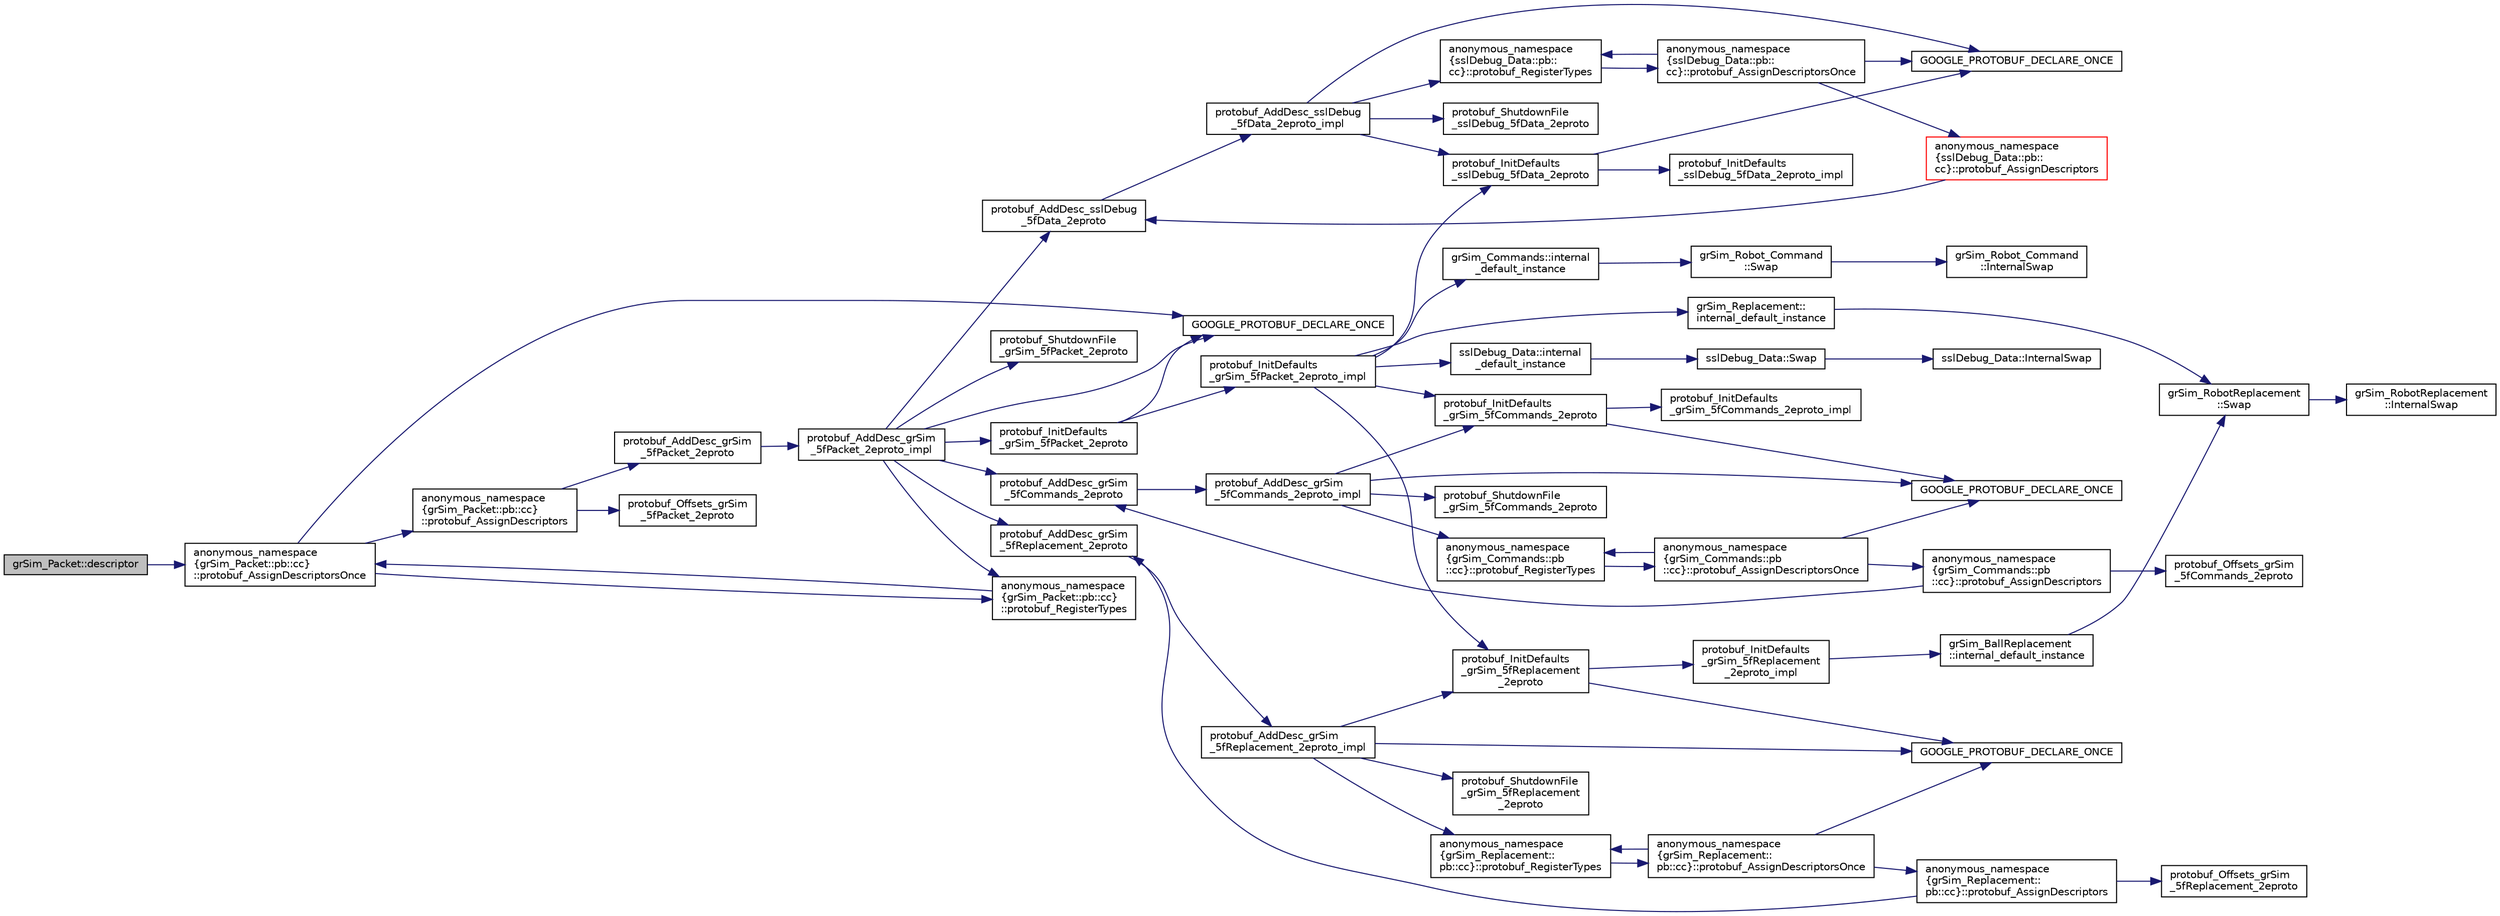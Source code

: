 digraph "grSim_Packet::descriptor"
{
 // INTERACTIVE_SVG=YES
  edge [fontname="Helvetica",fontsize="10",labelfontname="Helvetica",labelfontsize="10"];
  node [fontname="Helvetica",fontsize="10",shape=record];
  rankdir="LR";
  Node1 [label="grSim_Packet::descriptor",height=0.2,width=0.4,color="black", fillcolor="grey75", style="filled", fontcolor="black"];
  Node1 -> Node2 [color="midnightblue",fontsize="10",style="solid",fontname="Helvetica"];
  Node2 [label="anonymous_namespace\l\{grSim_Packet::pb::cc\}\l::protobuf_AssignDescriptorsOnce",height=0.2,width=0.4,color="black", fillcolor="white", style="filled",URL="$d9/dd5/namespaceanonymous__namespace_02gr_sim___packet_8pb_8cc_03.html#a383c60b49d4ba8523147f231b2b108ce"];
  Node2 -> Node3 [color="midnightblue",fontsize="10",style="solid",fontname="Helvetica"];
  Node3 [label="GOOGLE_PROTOBUF_DECLARE_ONCE",height=0.2,width=0.4,color="black", fillcolor="white", style="filled",URL="$d3/d11/gr_sim___packet_8pb_8cc.html#aa5eb45f12ec448d7221e9642261d487f"];
  Node2 -> Node4 [color="midnightblue",fontsize="10",style="solid",fontname="Helvetica"];
  Node4 [label="anonymous_namespace\l\{grSim_Packet::pb::cc\}\l::protobuf_AssignDescriptors",height=0.2,width=0.4,color="black", fillcolor="white", style="filled",URL="$d9/dd5/namespaceanonymous__namespace_02gr_sim___packet_8pb_8cc_03.html#ad63c2c0d36024e2675f43e5ccd16a8e9"];
  Node4 -> Node5 [color="midnightblue",fontsize="10",style="solid",fontname="Helvetica"];
  Node5 [label="protobuf_AddDesc_grSim\l_5fPacket_2eproto",height=0.2,width=0.4,color="black", fillcolor="white", style="filled",URL="$d3/d11/gr_sim___packet_8pb_8cc.html#acdb4c3d5c9e85db3a3c1c00d12185091"];
  Node5 -> Node6 [color="midnightblue",fontsize="10",style="solid",fontname="Helvetica"];
  Node6 [label="protobuf_AddDesc_grSim\l_5fPacket_2eproto_impl",height=0.2,width=0.4,color="black", fillcolor="white", style="filled",URL="$d3/d11/gr_sim___packet_8pb_8cc.html#a8d4a2af5cc390cd356537cc8c985fb84"];
  Node6 -> Node3 [color="midnightblue",fontsize="10",style="solid",fontname="Helvetica"];
  Node6 -> Node7 [color="midnightblue",fontsize="10",style="solid",fontname="Helvetica"];
  Node7 [label="protobuf_AddDesc_grSim\l_5fCommands_2eproto",height=0.2,width=0.4,color="black", fillcolor="white", style="filled",URL="$dc/d7f/gr_sim___commands_8pb_8cc.html#ac56e60ad0bb74c2cc15c499e4e6e996c"];
  Node7 -> Node8 [color="midnightblue",fontsize="10",style="solid",fontname="Helvetica"];
  Node8 [label="protobuf_AddDesc_grSim\l_5fCommands_2eproto_impl",height=0.2,width=0.4,color="black", fillcolor="white", style="filled",URL="$dc/d7f/gr_sim___commands_8pb_8cc.html#af6acf57b929688f08994a95511cc02ab"];
  Node8 -> Node9 [color="midnightblue",fontsize="10",style="solid",fontname="Helvetica"];
  Node9 [label="GOOGLE_PROTOBUF_DECLARE_ONCE",height=0.2,width=0.4,color="black", fillcolor="white", style="filled",URL="$dc/d7f/gr_sim___commands_8pb_8cc.html#a1d3ccec64057afcccc8385041a5b5df7"];
  Node8 -> Node10 [color="midnightblue",fontsize="10",style="solid",fontname="Helvetica"];
  Node10 [label="protobuf_InitDefaults\l_grSim_5fCommands_2eproto",height=0.2,width=0.4,color="black", fillcolor="white", style="filled",URL="$dc/d7f/gr_sim___commands_8pb_8cc.html#a2f7dca3b7b526e3d2806f08457d45345"];
  Node10 -> Node9 [color="midnightblue",fontsize="10",style="solid",fontname="Helvetica"];
  Node10 -> Node11 [color="midnightblue",fontsize="10",style="solid",fontname="Helvetica"];
  Node11 [label="protobuf_InitDefaults\l_grSim_5fCommands_2eproto_impl",height=0.2,width=0.4,color="black", fillcolor="white", style="filled",URL="$dc/d7f/gr_sim___commands_8pb_8cc.html#a77c7a50cc00a4980dd12286d5065de88"];
  Node8 -> Node12 [color="midnightblue",fontsize="10",style="solid",fontname="Helvetica"];
  Node12 [label="anonymous_namespace\l\{grSim_Commands::pb\l::cc\}::protobuf_RegisterTypes",height=0.2,width=0.4,color="black", fillcolor="white", style="filled",URL="$da/d46/namespaceanonymous__namespace_02gr_sim___commands_8pb_8cc_03.html#a3671bf75849e521b101f307b9e82e46d"];
  Node12 -> Node13 [color="midnightblue",fontsize="10",style="solid",fontname="Helvetica"];
  Node13 [label="anonymous_namespace\l\{grSim_Commands::pb\l::cc\}::protobuf_AssignDescriptorsOnce",height=0.2,width=0.4,color="black", fillcolor="white", style="filled",URL="$da/d46/namespaceanonymous__namespace_02gr_sim___commands_8pb_8cc_03.html#aaf535c69bbbb54a2103edc2d2234adb7"];
  Node13 -> Node9 [color="midnightblue",fontsize="10",style="solid",fontname="Helvetica"];
  Node13 -> Node14 [color="midnightblue",fontsize="10",style="solid",fontname="Helvetica"];
  Node14 [label="anonymous_namespace\l\{grSim_Commands::pb\l::cc\}::protobuf_AssignDescriptors",height=0.2,width=0.4,color="black", fillcolor="white", style="filled",URL="$da/d46/namespaceanonymous__namespace_02gr_sim___commands_8pb_8cc_03.html#a9dc55c0952a3550a48904ac16b95c7aa"];
  Node14 -> Node7 [color="midnightblue",fontsize="10",style="solid",fontname="Helvetica"];
  Node14 -> Node15 [color="midnightblue",fontsize="10",style="solid",fontname="Helvetica"];
  Node15 [label="protobuf_Offsets_grSim\l_5fCommands_2eproto",height=0.2,width=0.4,color="black", fillcolor="white", style="filled",URL="$dc/d7f/gr_sim___commands_8pb_8cc.html#a7024acfc4711de6ad8245bb92e4f3137"];
  Node13 -> Node12 [color="midnightblue",fontsize="10",style="solid",fontname="Helvetica"];
  Node8 -> Node16 [color="midnightblue",fontsize="10",style="solid",fontname="Helvetica"];
  Node16 [label="protobuf_ShutdownFile\l_grSim_5fCommands_2eproto",height=0.2,width=0.4,color="black", fillcolor="white", style="filled",URL="$dc/d7f/gr_sim___commands_8pb_8cc.html#a8aa7b603907edafe6e4ec382b96eb854"];
  Node6 -> Node17 [color="midnightblue",fontsize="10",style="solid",fontname="Helvetica"];
  Node17 [label="protobuf_AddDesc_grSim\l_5fReplacement_2eproto",height=0.2,width=0.4,color="black", fillcolor="white", style="filled",URL="$d5/d9f/gr_sim___replacement_8pb_8cc.html#a9ac32e27f85f830ef01942ad673705b7"];
  Node17 -> Node18 [color="midnightblue",fontsize="10",style="solid",fontname="Helvetica"];
  Node18 [label="protobuf_AddDesc_grSim\l_5fReplacement_2eproto_impl",height=0.2,width=0.4,color="black", fillcolor="white", style="filled",URL="$d5/d9f/gr_sim___replacement_8pb_8cc.html#a9943fe9486a4d530f39a4fb63d43ec05"];
  Node18 -> Node19 [color="midnightblue",fontsize="10",style="solid",fontname="Helvetica"];
  Node19 [label="GOOGLE_PROTOBUF_DECLARE_ONCE",height=0.2,width=0.4,color="black", fillcolor="white", style="filled",URL="$d5/d9f/gr_sim___replacement_8pb_8cc.html#ab3f7cea136644b490ce480f734b0fb54"];
  Node18 -> Node20 [color="midnightblue",fontsize="10",style="solid",fontname="Helvetica"];
  Node20 [label="protobuf_InitDefaults\l_grSim_5fReplacement\l_2eproto",height=0.2,width=0.4,color="black", fillcolor="white", style="filled",URL="$d5/d9f/gr_sim___replacement_8pb_8cc.html#a1aa297f1fda5abc2ecd022372381811c"];
  Node20 -> Node19 [color="midnightblue",fontsize="10",style="solid",fontname="Helvetica"];
  Node20 -> Node21 [color="midnightblue",fontsize="10",style="solid",fontname="Helvetica"];
  Node21 [label="protobuf_InitDefaults\l_grSim_5fReplacement\l_2eproto_impl",height=0.2,width=0.4,color="black", fillcolor="white", style="filled",URL="$d5/d9f/gr_sim___replacement_8pb_8cc.html#a71a77741fa159d1aa6a82bbd246a85be"];
  Node21 -> Node22 [color="midnightblue",fontsize="10",style="solid",fontname="Helvetica"];
  Node22 [label="grSim_BallReplacement\l::internal_default_instance",height=0.2,width=0.4,color="black", fillcolor="white", style="filled",URL="$d2/db1/classgr_sim___ball_replacement.html#aa8563d85634520324f3b5f9f8791d381"];
  Node22 -> Node23 [color="midnightblue",fontsize="10",style="solid",fontname="Helvetica"];
  Node23 [label="grSim_RobotReplacement\l::Swap",height=0.2,width=0.4,color="black", fillcolor="white", style="filled",URL="$d5/da8/classgr_sim___robot_replacement.html#abd95074604ac37e6efea260e8a420dc1"];
  Node23 -> Node24 [color="midnightblue",fontsize="10",style="solid",fontname="Helvetica"];
  Node24 [label="grSim_RobotReplacement\l::InternalSwap",height=0.2,width=0.4,color="black", fillcolor="white", style="filled",URL="$d5/da8/classgr_sim___robot_replacement.html#a2965b7738fd7b8b18b3bc4fb90972e17"];
  Node18 -> Node25 [color="midnightblue",fontsize="10",style="solid",fontname="Helvetica"];
  Node25 [label="anonymous_namespace\l\{grSim_Replacement::\lpb::cc\}::protobuf_RegisterTypes",height=0.2,width=0.4,color="black", fillcolor="white", style="filled",URL="$db/d08/namespaceanonymous__namespace_02gr_sim___replacement_8pb_8cc_03.html#a19b9ced7bf06c8a224d376667f0e1349"];
  Node25 -> Node26 [color="midnightblue",fontsize="10",style="solid",fontname="Helvetica"];
  Node26 [label="anonymous_namespace\l\{grSim_Replacement::\lpb::cc\}::protobuf_AssignDescriptorsOnce",height=0.2,width=0.4,color="black", fillcolor="white", style="filled",URL="$db/d08/namespaceanonymous__namespace_02gr_sim___replacement_8pb_8cc_03.html#a576f29e25c059eb146f297d47445eb4f"];
  Node26 -> Node19 [color="midnightblue",fontsize="10",style="solid",fontname="Helvetica"];
  Node26 -> Node27 [color="midnightblue",fontsize="10",style="solid",fontname="Helvetica"];
  Node27 [label="anonymous_namespace\l\{grSim_Replacement::\lpb::cc\}::protobuf_AssignDescriptors",height=0.2,width=0.4,color="black", fillcolor="white", style="filled",URL="$db/d08/namespaceanonymous__namespace_02gr_sim___replacement_8pb_8cc_03.html#a4f7d9bb86f36592184eec96b7398c69c"];
  Node27 -> Node17 [color="midnightblue",fontsize="10",style="solid",fontname="Helvetica"];
  Node27 -> Node28 [color="midnightblue",fontsize="10",style="solid",fontname="Helvetica"];
  Node28 [label="protobuf_Offsets_grSim\l_5fReplacement_2eproto",height=0.2,width=0.4,color="black", fillcolor="white", style="filled",URL="$d5/d9f/gr_sim___replacement_8pb_8cc.html#adf1b45312b720314a075713c551909e3"];
  Node26 -> Node25 [color="midnightblue",fontsize="10",style="solid",fontname="Helvetica"];
  Node18 -> Node29 [color="midnightblue",fontsize="10",style="solid",fontname="Helvetica"];
  Node29 [label="protobuf_ShutdownFile\l_grSim_5fReplacement\l_2eproto",height=0.2,width=0.4,color="black", fillcolor="white", style="filled",URL="$d5/d9f/gr_sim___replacement_8pb_8cc.html#a495a36d90087973987ea2ddca30870c8"];
  Node6 -> Node30 [color="midnightblue",fontsize="10",style="solid",fontname="Helvetica"];
  Node30 [label="protobuf_AddDesc_sslDebug\l_5fData_2eproto",height=0.2,width=0.4,color="black", fillcolor="white", style="filled",URL="$de/d3d/ssl_debug___data_8pb_8cc.html#a223c276d17c49d4dec9d8f19d6049184"];
  Node30 -> Node31 [color="midnightblue",fontsize="10",style="solid",fontname="Helvetica"];
  Node31 [label="protobuf_AddDesc_sslDebug\l_5fData_2eproto_impl",height=0.2,width=0.4,color="black", fillcolor="white", style="filled",URL="$de/d3d/ssl_debug___data_8pb_8cc.html#a7d433a7120b244fca24637c8418c9d4b"];
  Node31 -> Node32 [color="midnightblue",fontsize="10",style="solid",fontname="Helvetica"];
  Node32 [label="GOOGLE_PROTOBUF_DECLARE_ONCE",height=0.2,width=0.4,color="black", fillcolor="white", style="filled",URL="$de/d3d/ssl_debug___data_8pb_8cc.html#adf2e32c6ade40588a9ca6241ec879775"];
  Node31 -> Node33 [color="midnightblue",fontsize="10",style="solid",fontname="Helvetica"];
  Node33 [label="protobuf_InitDefaults\l_sslDebug_5fData_2eproto",height=0.2,width=0.4,color="black", fillcolor="white", style="filled",URL="$de/d3d/ssl_debug___data_8pb_8cc.html#a0070070cfa76c070921a3fc2bc7c388b"];
  Node33 -> Node32 [color="midnightblue",fontsize="10",style="solid",fontname="Helvetica"];
  Node33 -> Node34 [color="midnightblue",fontsize="10",style="solid",fontname="Helvetica"];
  Node34 [label="protobuf_InitDefaults\l_sslDebug_5fData_2eproto_impl",height=0.2,width=0.4,color="black", fillcolor="white", style="filled",URL="$de/d3d/ssl_debug___data_8pb_8cc.html#a68c73c3d75dda6d2390f18d60cbb202a"];
  Node31 -> Node35 [color="midnightblue",fontsize="10",style="solid",fontname="Helvetica"];
  Node35 [label="anonymous_namespace\l\{sslDebug_Data::pb::\lcc\}::protobuf_RegisterTypes",height=0.2,width=0.4,color="black", fillcolor="white", style="filled",URL="$d5/d69/namespaceanonymous__namespace_02ssl_debug___data_8pb_8cc_03.html#a17c4b3f5dcf75931d5df0ce37b83d52d"];
  Node35 -> Node36 [color="midnightblue",fontsize="10",style="solid",fontname="Helvetica"];
  Node36 [label="anonymous_namespace\l\{sslDebug_Data::pb::\lcc\}::protobuf_AssignDescriptorsOnce",height=0.2,width=0.4,color="black", fillcolor="white", style="filled",URL="$d5/d69/namespaceanonymous__namespace_02ssl_debug___data_8pb_8cc_03.html#aa37bb98042183672b28f8fddda58b729"];
  Node36 -> Node32 [color="midnightblue",fontsize="10",style="solid",fontname="Helvetica"];
  Node36 -> Node37 [color="midnightblue",fontsize="10",style="solid",fontname="Helvetica"];
  Node37 [label="anonymous_namespace\l\{sslDebug_Data::pb::\lcc\}::protobuf_AssignDescriptors",height=0.2,width=0.4,color="red", fillcolor="white", style="filled",URL="$d5/d69/namespaceanonymous__namespace_02ssl_debug___data_8pb_8cc_03.html#ac904ef4479515b87f97fc4a523056c10"];
  Node37 -> Node30 [color="midnightblue",fontsize="10",style="solid",fontname="Helvetica"];
  Node36 -> Node35 [color="midnightblue",fontsize="10",style="solid",fontname="Helvetica"];
  Node31 -> Node38 [color="midnightblue",fontsize="10",style="solid",fontname="Helvetica"];
  Node38 [label="protobuf_ShutdownFile\l_sslDebug_5fData_2eproto",height=0.2,width=0.4,color="black", fillcolor="white", style="filled",URL="$de/d3d/ssl_debug___data_8pb_8cc.html#abb3946885d934911227c9c389f3a18f2"];
  Node6 -> Node39 [color="midnightblue",fontsize="10",style="solid",fontname="Helvetica"];
  Node39 [label="protobuf_InitDefaults\l_grSim_5fPacket_2eproto",height=0.2,width=0.4,color="black", fillcolor="white", style="filled",URL="$d3/d11/gr_sim___packet_8pb_8cc.html#aab0b8fa4bcae14fb8f8fac4395bd236d"];
  Node39 -> Node3 [color="midnightblue",fontsize="10",style="solid",fontname="Helvetica"];
  Node39 -> Node40 [color="midnightblue",fontsize="10",style="solid",fontname="Helvetica"];
  Node40 [label="protobuf_InitDefaults\l_grSim_5fPacket_2eproto_impl",height=0.2,width=0.4,color="black", fillcolor="white", style="filled",URL="$d3/d11/gr_sim___packet_8pb_8cc.html#aea7882998dc9801ca06f0c5b469db9c9"];
  Node40 -> Node41 [color="midnightblue",fontsize="10",style="solid",fontname="Helvetica"];
  Node41 [label="sslDebug_Data::internal\l_default_instance",height=0.2,width=0.4,color="black", fillcolor="white", style="filled",URL="$d4/d17/classssl_debug___data.html#a6c228149dad67debe9f7bb7ff372e455"];
  Node41 -> Node42 [color="midnightblue",fontsize="10",style="solid",fontname="Helvetica"];
  Node42 [label="sslDebug_Data::Swap",height=0.2,width=0.4,color="black", fillcolor="white", style="filled",URL="$d4/d17/classssl_debug___data.html#af803d7f7fe7f09ef001308777613478e"];
  Node42 -> Node43 [color="midnightblue",fontsize="10",style="solid",fontname="Helvetica"];
  Node43 [label="sslDebug_Data::InternalSwap",height=0.2,width=0.4,color="black", fillcolor="white", style="filled",URL="$d4/d17/classssl_debug___data.html#aaa637191c2ab15c4b8bfe78c6f9b098a"];
  Node40 -> Node44 [color="midnightblue",fontsize="10",style="solid",fontname="Helvetica"];
  Node44 [label="grSim_Commands::internal\l_default_instance",height=0.2,width=0.4,color="black", fillcolor="white", style="filled",URL="$d0/d13/classgr_sim___commands.html#a3098a0a4b94dd42c3be0f6b4bedbf663"];
  Node44 -> Node45 [color="midnightblue",fontsize="10",style="solid",fontname="Helvetica"];
  Node45 [label="grSim_Robot_Command\l::Swap",height=0.2,width=0.4,color="black", fillcolor="white", style="filled",URL="$d1/d68/classgr_sim___robot___command.html#a3308bdb23be31e83cb52dee2b25e000e"];
  Node45 -> Node46 [color="midnightblue",fontsize="10",style="solid",fontname="Helvetica"];
  Node46 [label="grSim_Robot_Command\l::InternalSwap",height=0.2,width=0.4,color="black", fillcolor="white", style="filled",URL="$d1/d68/classgr_sim___robot___command.html#a7b3aa15368c13307afb9bda35340540b"];
  Node40 -> Node47 [color="midnightblue",fontsize="10",style="solid",fontname="Helvetica"];
  Node47 [label="grSim_Replacement::\linternal_default_instance",height=0.2,width=0.4,color="black", fillcolor="white", style="filled",URL="$d0/de6/classgr_sim___replacement.html#a06c10c9606d45b42974d31bb43fcb204"];
  Node47 -> Node23 [color="midnightblue",fontsize="10",style="solid",fontname="Helvetica"];
  Node40 -> Node10 [color="midnightblue",fontsize="10",style="solid",fontname="Helvetica"];
  Node40 -> Node20 [color="midnightblue",fontsize="10",style="solid",fontname="Helvetica"];
  Node40 -> Node33 [color="midnightblue",fontsize="10",style="solid",fontname="Helvetica"];
  Node6 -> Node48 [color="midnightblue",fontsize="10",style="solid",fontname="Helvetica"];
  Node48 [label="anonymous_namespace\l\{grSim_Packet::pb::cc\}\l::protobuf_RegisterTypes",height=0.2,width=0.4,color="black", fillcolor="white", style="filled",URL="$d9/dd5/namespaceanonymous__namespace_02gr_sim___packet_8pb_8cc_03.html#af633f7fcc16c745364cc6308d0da95f0"];
  Node48 -> Node2 [color="midnightblue",fontsize="10",style="solid",fontname="Helvetica"];
  Node6 -> Node49 [color="midnightblue",fontsize="10",style="solid",fontname="Helvetica"];
  Node49 [label="protobuf_ShutdownFile\l_grSim_5fPacket_2eproto",height=0.2,width=0.4,color="black", fillcolor="white", style="filled",URL="$d3/d11/gr_sim___packet_8pb_8cc.html#afc05d3295923295946b66245d015ef77"];
  Node4 -> Node50 [color="midnightblue",fontsize="10",style="solid",fontname="Helvetica"];
  Node50 [label="protobuf_Offsets_grSim\l_5fPacket_2eproto",height=0.2,width=0.4,color="black", fillcolor="white", style="filled",URL="$d3/d11/gr_sim___packet_8pb_8cc.html#a86036a67190a354b09cc68c8fe6ae6ff"];
  Node2 -> Node48 [color="midnightblue",fontsize="10",style="solid",fontname="Helvetica"];
}
